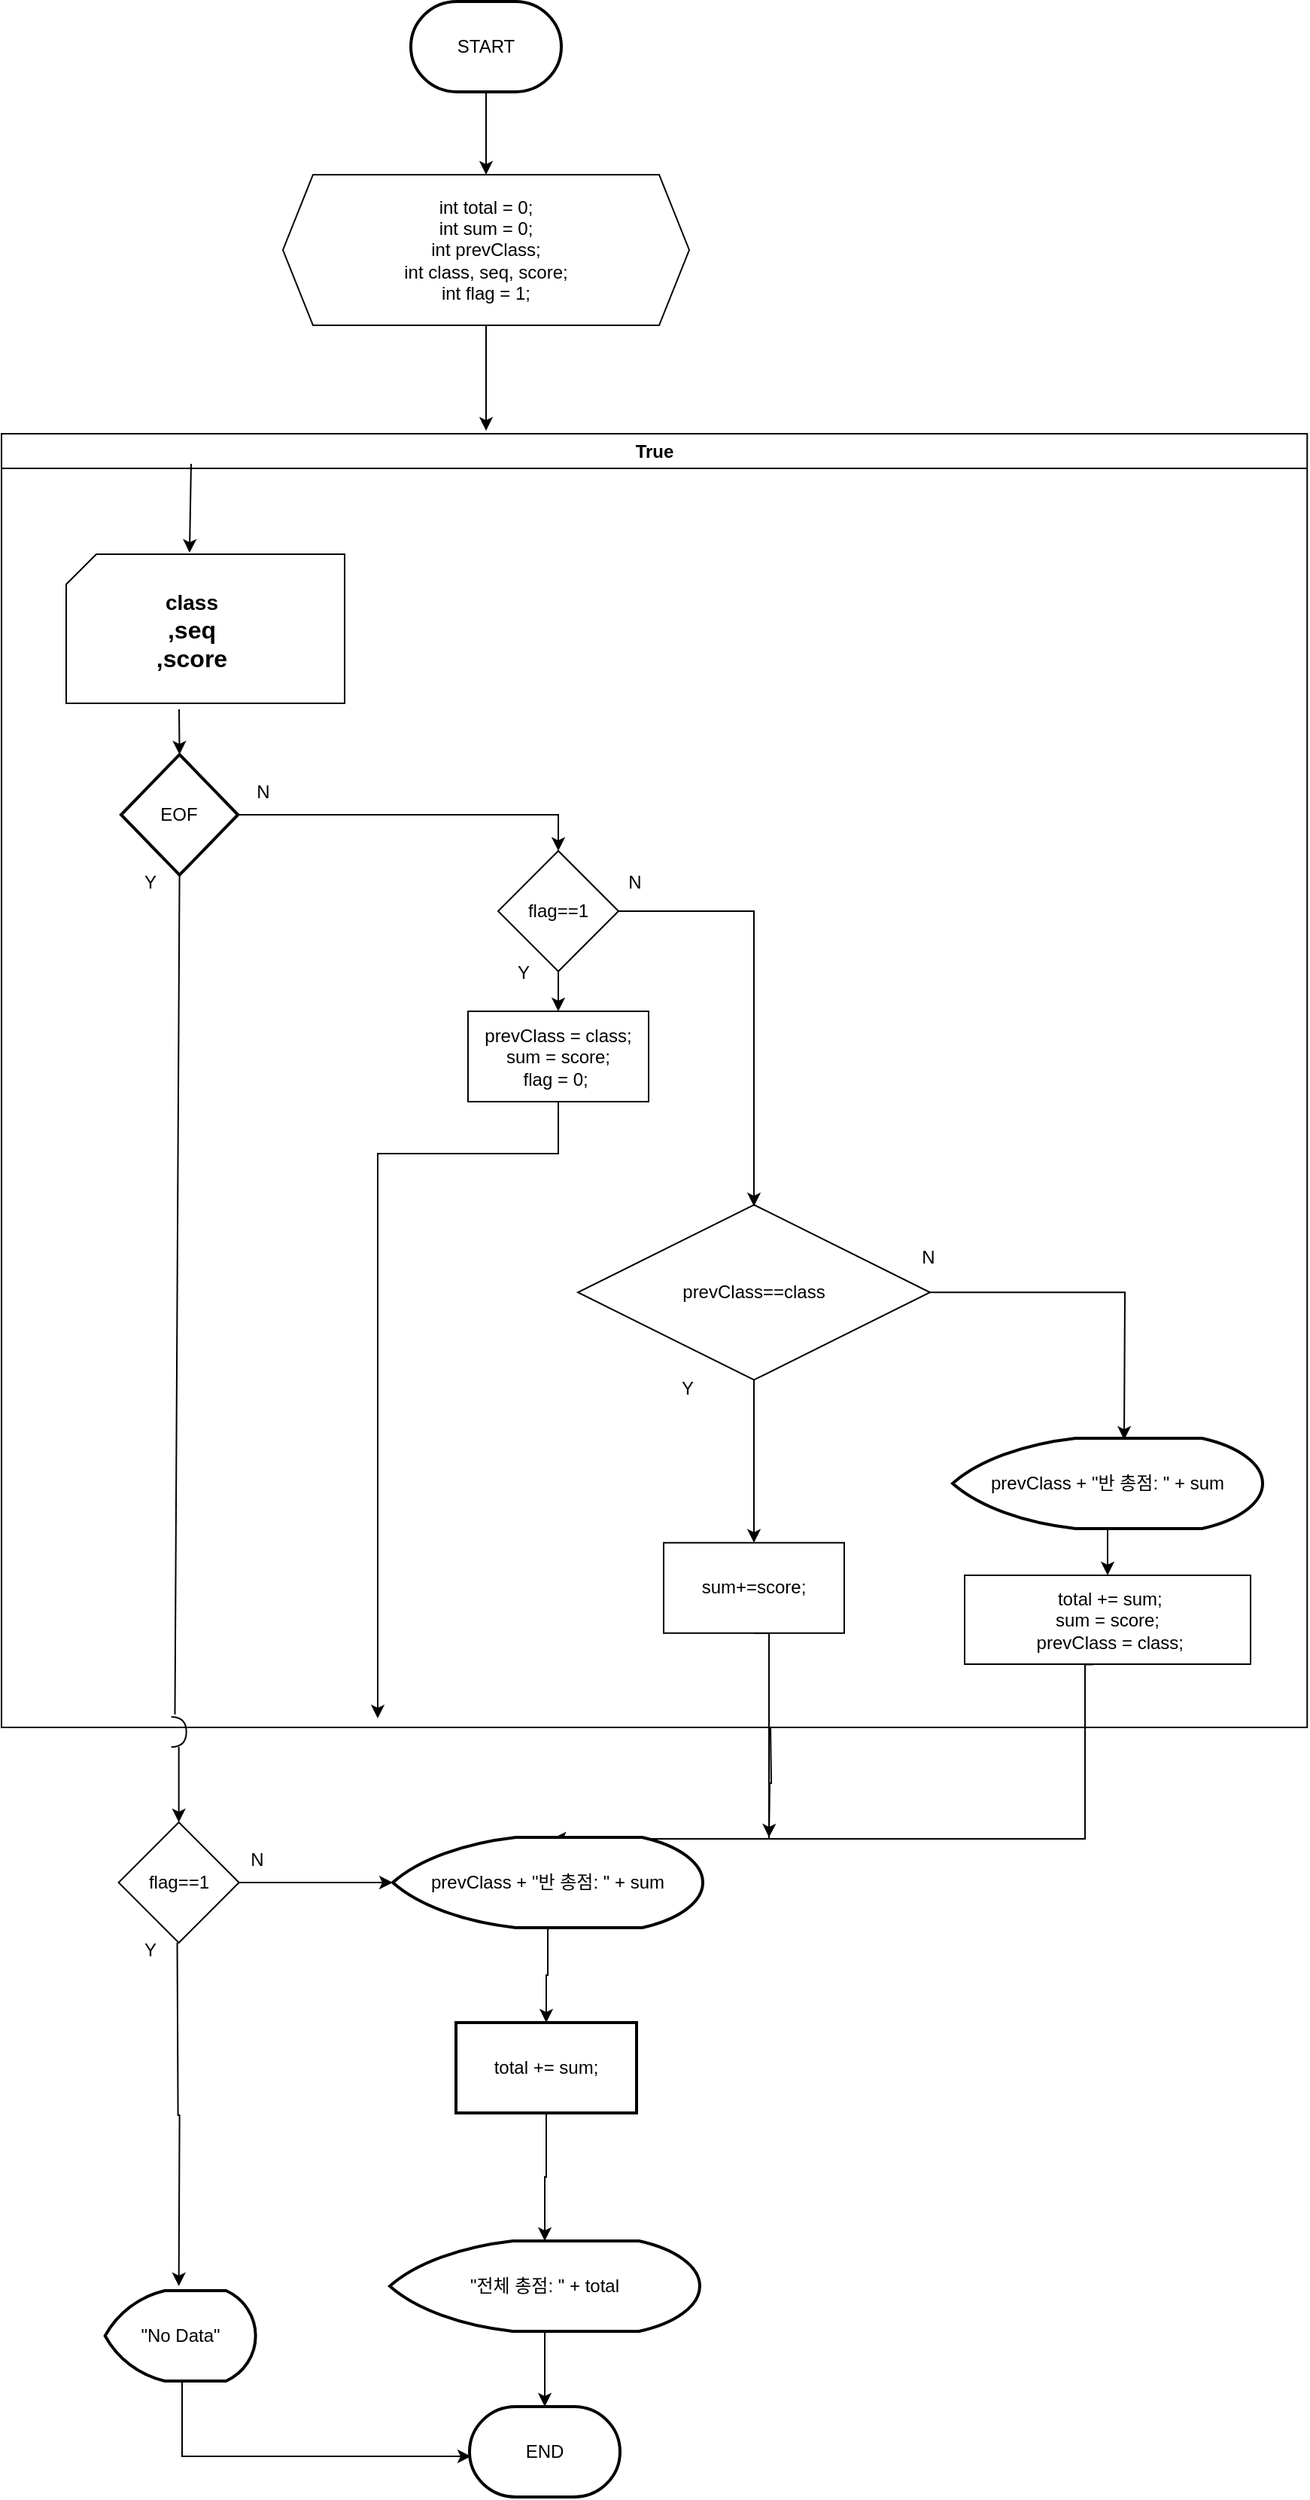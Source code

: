 <mxfile version="24.7.8">
  <diagram name="페이지-1" id="FhggoKb8iGWl9-fDYu0h">
    <mxGraphModel dx="1882" dy="982" grid="1" gridSize="10" guides="1" tooltips="1" connect="1" arrows="1" fold="1" page="1" pageScale="1" pageWidth="827" pageHeight="1169" math="0" shadow="0">
      <root>
        <mxCell id="0" />
        <mxCell id="1" parent="0" />
        <mxCell id="45gfRjh9HsWmHlMW1jci-84" value="" style="edgeStyle=orthogonalEdgeStyle;rounded=0;orthogonalLoop=1;jettySize=auto;html=1;" parent="1" source="45gfRjh9HsWmHlMW1jci-82" target="45gfRjh9HsWmHlMW1jci-83" edge="1">
          <mxGeometry relative="1" as="geometry" />
        </mxCell>
        <mxCell id="45gfRjh9HsWmHlMW1jci-82" value="START" style="strokeWidth=2;html=1;shape=mxgraph.flowchart.terminator;whiteSpace=wrap;" parent="1" vertex="1">
          <mxGeometry x="-518" y="30" width="100" height="60" as="geometry" />
        </mxCell>
        <mxCell id="7ljupvXo5ac0z_pW9ECu-68" value="" style="edgeStyle=orthogonalEdgeStyle;rounded=0;orthogonalLoop=1;jettySize=auto;html=1;" edge="1" parent="1">
          <mxGeometry relative="1" as="geometry">
            <mxPoint x="-468" y="243" as="sourcePoint" />
            <mxPoint x="-468" y="315" as="targetPoint" />
          </mxGeometry>
        </mxCell>
        <mxCell id="45gfRjh9HsWmHlMW1jci-83" value="int total = 0;&lt;div&gt;int sum = 0;&lt;/div&gt;&lt;div&gt;int prevClass;&lt;/div&gt;&lt;div&gt;int class, seq, score;&lt;/div&gt;&lt;div&gt;int flag = 1;&lt;/div&gt;" style="shape=hexagon;perimeter=hexagonPerimeter2;whiteSpace=wrap;html=1;fixedSize=1;" parent="1" vertex="1">
          <mxGeometry x="-603" y="145" width="270" height="100" as="geometry" />
        </mxCell>
        <mxCell id="45gfRjh9HsWmHlMW1jci-108" value="True" style="swimlane;whiteSpace=wrap;html=1;" parent="1" vertex="1">
          <mxGeometry x="-790" y="317" width="867.637" height="859" as="geometry" />
        </mxCell>
        <mxCell id="45gfRjh9HsWmHlMW1jci-109" value="" style="group" parent="45gfRjh9HsWmHlMW1jci-108" vertex="1" connectable="0">
          <mxGeometry x="43" y="80" width="185" height="99" as="geometry" />
        </mxCell>
        <mxCell id="45gfRjh9HsWmHlMW1jci-110" value="" style="verticalLabelPosition=bottom;verticalAlign=top;html=1;shape=card;whiteSpace=wrap;size=20;arcSize=12;" parent="45gfRjh9HsWmHlMW1jci-109" vertex="1">
          <mxGeometry width="185" height="99" as="geometry" />
        </mxCell>
        <mxCell id="45gfRjh9HsWmHlMW1jci-111" value="&lt;b&gt;&lt;font style=&quot;font-size: 14px;&quot;&gt;class&lt;/font&gt;&lt;/b&gt;&lt;div&gt;&lt;b&gt;&lt;font size=&quot;3&quot;&gt;,seq&lt;/font&gt;&lt;/b&gt;&lt;/div&gt;&lt;div&gt;&lt;b&gt;&lt;font size=&quot;3&quot;&gt;,score&lt;/font&gt;&lt;/b&gt;&lt;/div&gt;" style="text;html=1;align=center;verticalAlign=middle;whiteSpace=wrap;rounded=0;" parent="45gfRjh9HsWmHlMW1jci-109" vertex="1">
          <mxGeometry y="20" width="166.5" height="62.5" as="geometry" />
        </mxCell>
        <mxCell id="45gfRjh9HsWmHlMW1jci-115" value="" style="edgeStyle=orthogonalEdgeStyle;rounded=0;orthogonalLoop=1;jettySize=auto;html=1;entryX=0.5;entryY=0;entryDx=0;entryDy=0;" parent="45gfRjh9HsWmHlMW1jci-108" target="7ljupvXo5ac0z_pW9ECu-72" edge="1">
          <mxGeometry relative="1" as="geometry">
            <mxPoint x="118" y="183" as="sourcePoint" />
            <mxPoint x="190" y="253" as="targetPoint" />
          </mxGeometry>
        </mxCell>
        <mxCell id="7ljupvXo5ac0z_pW9ECu-142" value="" style="edgeStyle=orthogonalEdgeStyle;rounded=0;orthogonalLoop=1;jettySize=auto;html=1;" edge="1" parent="45gfRjh9HsWmHlMW1jci-108" source="7ljupvXo5ac0z_pW9ECu-40" target="7ljupvXo5ac0z_pW9ECu-5">
          <mxGeometry relative="1" as="geometry" />
        </mxCell>
        <mxCell id="7ljupvXo5ac0z_pW9ECu-40" value="prevClass + &quot;반 총점: &quot; + sum" style="strokeWidth=2;html=1;shape=mxgraph.flowchart.display;whiteSpace=wrap;" vertex="1" parent="45gfRjh9HsWmHlMW1jci-108">
          <mxGeometry x="632" y="667" width="206" height="60" as="geometry" />
        </mxCell>
        <mxCell id="7ljupvXo5ac0z_pW9ECu-136" value="" style="edgeStyle=orthogonalEdgeStyle;rounded=0;orthogonalLoop=1;jettySize=auto;html=1;" edge="1" parent="45gfRjh9HsWmHlMW1jci-108" source="45gfRjh9HsWmHlMW1jci-114">
          <mxGeometry relative="1" as="geometry">
            <mxPoint x="746" y="668.005" as="targetPoint" />
          </mxGeometry>
        </mxCell>
        <mxCell id="7ljupvXo5ac0z_pW9ECu-138" value="" style="edgeStyle=orthogonalEdgeStyle;rounded=0;orthogonalLoop=1;jettySize=auto;html=1;" edge="1" parent="45gfRjh9HsWmHlMW1jci-108" source="45gfRjh9HsWmHlMW1jci-114" target="7ljupvXo5ac0z_pW9ECu-137">
          <mxGeometry relative="1" as="geometry" />
        </mxCell>
        <mxCell id="45gfRjh9HsWmHlMW1jci-114" value="prevClass==class" style="rhombus;whiteSpace=wrap;html=1;" parent="45gfRjh9HsWmHlMW1jci-108" vertex="1">
          <mxGeometry x="383" y="512" width="234" height="116.25" as="geometry" />
        </mxCell>
        <mxCell id="7ljupvXo5ac0z_pW9ECu-141" value="" style="edgeStyle=orthogonalEdgeStyle;rounded=0;orthogonalLoop=1;jettySize=auto;html=1;exitX=0.45;exitY=1.004;exitDx=0;exitDy=0;exitPerimeter=0;" edge="1" parent="45gfRjh9HsWmHlMW1jci-108" source="7ljupvXo5ac0z_pW9ECu-5">
          <mxGeometry relative="1" as="geometry">
            <mxPoint x="600" y="704" as="sourcePoint" />
            <mxPoint x="366" y="933" as="targetPoint" />
            <Array as="points">
              <mxPoint x="720" y="817" />
              <mxPoint x="720" y="933" />
            </Array>
          </mxGeometry>
        </mxCell>
        <mxCell id="7ljupvXo5ac0z_pW9ECu-5" value="&amp;nbsp;total += sum;&lt;br&gt;                   sum = score;&lt;div&gt;&amp;nbsp;prevClass = class;&lt;br&gt;&lt;/div&gt;" style="rounded=0;whiteSpace=wrap;html=1;" vertex="1" parent="45gfRjh9HsWmHlMW1jci-108">
          <mxGeometry x="640" y="758" width="190" height="59" as="geometry" />
        </mxCell>
        <mxCell id="7ljupvXo5ac0z_pW9ECu-32" value="N" style="text;html=1;align=center;verticalAlign=middle;whiteSpace=wrap;rounded=0;" vertex="1" parent="45gfRjh9HsWmHlMW1jci-108">
          <mxGeometry x="586" y="532" width="60" height="30" as="geometry" />
        </mxCell>
        <mxCell id="7ljupvXo5ac0z_pW9ECu-31" value="Y" style="text;html=1;align=center;verticalAlign=middle;whiteSpace=wrap;rounded=0;" vertex="1" parent="45gfRjh9HsWmHlMW1jci-108">
          <mxGeometry x="426" y="619" width="60" height="30" as="geometry" />
        </mxCell>
        <mxCell id="7ljupvXo5ac0z_pW9ECu-139" value="" style="edgeStyle=orthogonalEdgeStyle;rounded=0;orthogonalLoop=1;jettySize=auto;html=1;exitX=0.5;exitY=1;exitDx=0;exitDy=0;" edge="1" parent="45gfRjh9HsWmHlMW1jci-108" source="7ljupvXo5ac0z_pW9ECu-137">
          <mxGeometry relative="1" as="geometry">
            <mxPoint x="366" y="684" as="sourcePoint" />
            <mxPoint x="366" y="933" as="targetPoint" />
            <Array as="points">
              <mxPoint x="510" y="796" />
              <mxPoint x="510" y="933" />
            </Array>
          </mxGeometry>
        </mxCell>
        <mxCell id="7ljupvXo5ac0z_pW9ECu-137" value="sum+=score;" style="whiteSpace=wrap;html=1;" vertex="1" parent="45gfRjh9HsWmHlMW1jci-108">
          <mxGeometry x="440" y="736.375" width="120" height="60" as="geometry" />
        </mxCell>
        <mxCell id="7ljupvXo5ac0z_pW9ECu-164" value="" style="edgeStyle=orthogonalEdgeStyle;rounded=0;orthogonalLoop=1;jettySize=auto;html=1;" edge="1" parent="45gfRjh9HsWmHlMW1jci-108" source="7ljupvXo5ac0z_pW9ECu-159" target="7ljupvXo5ac0z_pW9ECu-163">
          <mxGeometry relative="1" as="geometry" />
        </mxCell>
        <mxCell id="7ljupvXo5ac0z_pW9ECu-167" value="" style="edgeStyle=orthogonalEdgeStyle;rounded=0;orthogonalLoop=1;jettySize=auto;html=1;" edge="1" parent="45gfRjh9HsWmHlMW1jci-108" source="7ljupvXo5ac0z_pW9ECu-159">
          <mxGeometry relative="1" as="geometry">
            <mxPoint x="500" y="513" as="targetPoint" />
            <Array as="points">
              <mxPoint x="500" y="317" />
              <mxPoint x="500" y="513" />
            </Array>
          </mxGeometry>
        </mxCell>
        <mxCell id="7ljupvXo5ac0z_pW9ECu-159" value="flag==1" style="rhombus;whiteSpace=wrap;html=1;" vertex="1" parent="45gfRjh9HsWmHlMW1jci-108">
          <mxGeometry x="330" y="277" width="80" height="80" as="geometry" />
        </mxCell>
        <mxCell id="7ljupvXo5ac0z_pW9ECu-161" value="" style="edgeStyle=orthogonalEdgeStyle;rounded=0;orthogonalLoop=1;jettySize=auto;html=1;entryX=0.5;entryY=0;entryDx=0;entryDy=0;" edge="1" parent="45gfRjh9HsWmHlMW1jci-108" source="7ljupvXo5ac0z_pW9ECu-72" target="7ljupvXo5ac0z_pW9ECu-159">
          <mxGeometry relative="1" as="geometry" />
        </mxCell>
        <mxCell id="7ljupvXo5ac0z_pW9ECu-165" value="" style="edgeStyle=orthogonalEdgeStyle;rounded=0;orthogonalLoop=1;jettySize=auto;html=1;" edge="1" parent="45gfRjh9HsWmHlMW1jci-108" source="7ljupvXo5ac0z_pW9ECu-163">
          <mxGeometry relative="1" as="geometry">
            <mxPoint x="250" y="853" as="targetPoint" />
            <Array as="points">
              <mxPoint x="370" y="478" />
              <mxPoint x="250" y="478" />
              <mxPoint x="250" y="570" />
            </Array>
          </mxGeometry>
        </mxCell>
        <mxCell id="7ljupvXo5ac0z_pW9ECu-163" value="prevClass = class;&lt;br&gt;            sum = score;&lt;br&gt;flag = 0;&amp;nbsp;" style="rounded=0;whiteSpace=wrap;html=1;" vertex="1" parent="45gfRjh9HsWmHlMW1jci-108">
          <mxGeometry x="310" y="383.5" width="120" height="60" as="geometry" />
        </mxCell>
        <mxCell id="7ljupvXo5ac0z_pW9ECu-168" value="Y" style="text;html=1;align=center;verticalAlign=middle;whiteSpace=wrap;rounded=0;" vertex="1" parent="45gfRjh9HsWmHlMW1jci-108">
          <mxGeometry x="317" y="343" width="60" height="30" as="geometry" />
        </mxCell>
        <mxCell id="7ljupvXo5ac0z_pW9ECu-73" value="Y" style="text;html=1;align=center;verticalAlign=middle;whiteSpace=wrap;rounded=0;" vertex="1" parent="45gfRjh9HsWmHlMW1jci-108">
          <mxGeometry x="70.0" y="283" width="58.227" height="30" as="geometry" />
        </mxCell>
        <mxCell id="7ljupvXo5ac0z_pW9ECu-72" value="EOF" style="rhombus;whiteSpace=wrap;html=1;strokeWidth=2;" vertex="1" parent="45gfRjh9HsWmHlMW1jci-108">
          <mxGeometry x="79.468" y="213" width="77.637" height="80" as="geometry" />
        </mxCell>
        <mxCell id="7ljupvXo5ac0z_pW9ECu-74" value="N" style="text;html=1;align=center;verticalAlign=middle;whiteSpace=wrap;rounded=0;" vertex="1" parent="45gfRjh9HsWmHlMW1jci-108">
          <mxGeometry x="145.269" y="223" width="58.227" height="30" as="geometry" />
        </mxCell>
        <mxCell id="7ljupvXo5ac0z_pW9ECu-169" value="N" style="text;html=1;align=center;verticalAlign=middle;whiteSpace=wrap;rounded=0;" vertex="1" parent="45gfRjh9HsWmHlMW1jci-108">
          <mxGeometry x="392.112" y="283" width="58.227" height="30" as="geometry" />
        </mxCell>
        <mxCell id="7ljupvXo5ac0z_pW9ECu-158" value="" style="edgeStyle=orthogonalEdgeStyle;rounded=0;orthogonalLoop=1;jettySize=auto;html=1;" edge="1" parent="45gfRjh9HsWmHlMW1jci-108">
          <mxGeometry relative="1" as="geometry">
            <mxPoint x="511" y="859" as="sourcePoint" />
            <mxPoint x="510" y="932" as="targetPoint" />
          </mxGeometry>
        </mxCell>
        <mxCell id="45gfRjh9HsWmHlMW1jci-113" value="" style="endArrow=classic;html=1;rounded=0;entryX=0.443;entryY=-0.01;entryDx=0;entryDy=0;entryPerimeter=0;" parent="1" target="45gfRjh9HsWmHlMW1jci-110" edge="1">
          <mxGeometry width="50" height="50" relative="1" as="geometry">
            <mxPoint x="-664" y="337" as="sourcePoint" />
            <mxPoint x="-584" y="427" as="targetPoint" />
          </mxGeometry>
        </mxCell>
        <mxCell id="7ljupvXo5ac0z_pW9ECu-144" value="" style="edgeStyle=orthogonalEdgeStyle;rounded=0;orthogonalLoop=1;jettySize=auto;html=1;" edge="1" parent="1" source="7ljupvXo5ac0z_pW9ECu-19" target="7ljupvXo5ac0z_pW9ECu-54">
          <mxGeometry relative="1" as="geometry" />
        </mxCell>
        <mxCell id="7ljupvXo5ac0z_pW9ECu-19" value="total += sum;" style="whiteSpace=wrap;html=1;strokeWidth=2;" vertex="1" parent="1">
          <mxGeometry x="-488" y="1372" width="120" height="60" as="geometry" />
        </mxCell>
        <mxCell id="7ljupvXo5ac0z_pW9ECu-27" value="END" style="strokeWidth=2;html=1;shape=mxgraph.flowchart.terminator;whiteSpace=wrap;" vertex="1" parent="1">
          <mxGeometry x="-479" y="1627" width="100" height="60" as="geometry" />
        </mxCell>
        <mxCell id="7ljupvXo5ac0z_pW9ECu-43" value="" style="edgeStyle=orthogonalEdgeStyle;rounded=0;orthogonalLoop=1;jettySize=auto;html=1;" edge="1" parent="1" source="7ljupvXo5ac0z_pW9ECu-42" target="7ljupvXo5ac0z_pW9ECu-19">
          <mxGeometry relative="1" as="geometry" />
        </mxCell>
        <mxCell id="7ljupvXo5ac0z_pW9ECu-42" value="prevClass + &quot;반 총점: &quot; + sum" style="strokeWidth=2;html=1;shape=mxgraph.flowchart.display;whiteSpace=wrap;" vertex="1" parent="1">
          <mxGeometry x="-530" y="1249" width="206" height="60" as="geometry" />
        </mxCell>
        <mxCell id="7ljupvXo5ac0z_pW9ECu-55" value="" style="edgeStyle=orthogonalEdgeStyle;rounded=0;orthogonalLoop=1;jettySize=auto;html=1;" edge="1" parent="1" source="7ljupvXo5ac0z_pW9ECu-54" target="7ljupvXo5ac0z_pW9ECu-27">
          <mxGeometry relative="1" as="geometry" />
        </mxCell>
        <mxCell id="7ljupvXo5ac0z_pW9ECu-54" value="&quot;전체 총점: &quot; + total" style="strokeWidth=2;html=1;shape=mxgraph.flowchart.display;whiteSpace=wrap;" vertex="1" parent="1">
          <mxGeometry x="-532" y="1517" width="206" height="60" as="geometry" />
        </mxCell>
        <mxCell id="7ljupvXo5ac0z_pW9ECu-176" value="" style="edgeStyle=orthogonalEdgeStyle;rounded=0;orthogonalLoop=1;jettySize=auto;html=1;" edge="1" parent="1" source="7ljupvXo5ac0z_pW9ECu-172">
          <mxGeometry relative="1" as="geometry">
            <mxPoint x="-478.0" y="1660" as="targetPoint" />
            <Array as="points">
              <mxPoint x="-670" y="1660" />
            </Array>
          </mxGeometry>
        </mxCell>
        <mxCell id="7ljupvXo5ac0z_pW9ECu-172" value="&quot;No Data&quot;" style="strokeWidth=2;html=1;shape=mxgraph.flowchart.display;whiteSpace=wrap;" vertex="1" parent="1">
          <mxGeometry x="-721.18" y="1550" width="100" height="60" as="geometry" />
        </mxCell>
        <mxCell id="7ljupvXo5ac0z_pW9ECu-190" value="" style="edgeStyle=orthogonalEdgeStyle;rounded=0;orthogonalLoop=1;jettySize=auto;html=1;" edge="1" parent="1" source="7ljupvXo5ac0z_pW9ECu-184" target="7ljupvXo5ac0z_pW9ECu-188">
          <mxGeometry relative="1" as="geometry" />
        </mxCell>
        <mxCell id="7ljupvXo5ac0z_pW9ECu-184" value="" style="shape=requiredInterface;html=1;verticalLabelPosition=bottom;sketch=0;" vertex="1" parent="1">
          <mxGeometry x="-677.18" y="1169" width="10" height="20" as="geometry" />
        </mxCell>
        <mxCell id="7ljupvXo5ac0z_pW9ECu-185" value="" style="endArrow=none;html=1;rounded=0;entryX=0.5;entryY=1;entryDx=0;entryDy=0;exitX=0.242;exitY=-0.079;exitDx=0;exitDy=0;exitPerimeter=0;" edge="1" parent="1" source="7ljupvXo5ac0z_pW9ECu-184" target="7ljupvXo5ac0z_pW9ECu-72">
          <mxGeometry width="50" height="50" relative="1" as="geometry">
            <mxPoint x="-390" y="1100" as="sourcePoint" />
            <mxPoint x="-340" y="1050" as="targetPoint" />
          </mxGeometry>
        </mxCell>
        <mxCell id="7ljupvXo5ac0z_pW9ECu-189" value="" style="edgeStyle=orthogonalEdgeStyle;rounded=0;orthogonalLoop=1;jettySize=auto;html=1;" edge="1" parent="1" source="7ljupvXo5ac0z_pW9ECu-188" target="7ljupvXo5ac0z_pW9ECu-42">
          <mxGeometry relative="1" as="geometry" />
        </mxCell>
        <mxCell id="7ljupvXo5ac0z_pW9ECu-192" value="" style="edgeStyle=orthogonalEdgeStyle;rounded=0;orthogonalLoop=1;jettySize=auto;html=1;" edge="1" parent="1">
          <mxGeometry relative="1" as="geometry">
            <mxPoint x="-673.235" y="1318.945" as="sourcePoint" />
            <mxPoint x="-672.18" y="1547" as="targetPoint" />
          </mxGeometry>
        </mxCell>
        <mxCell id="7ljupvXo5ac0z_pW9ECu-188" value="flag==1" style="rhombus;whiteSpace=wrap;html=1;" vertex="1" parent="1">
          <mxGeometry x="-712.18" y="1239" width="80" height="80" as="geometry" />
        </mxCell>
        <mxCell id="7ljupvXo5ac0z_pW9ECu-193" value="Y" style="text;html=1;align=center;verticalAlign=middle;whiteSpace=wrap;rounded=0;" vertex="1" parent="1">
          <mxGeometry x="-721.18" y="1309" width="60" height="30" as="geometry" />
        </mxCell>
        <mxCell id="7ljupvXo5ac0z_pW9ECu-194" value="N" style="text;html=1;align=center;verticalAlign=middle;whiteSpace=wrap;rounded=0;" vertex="1" parent="1">
          <mxGeometry x="-650" y="1249" width="60" height="30" as="geometry" />
        </mxCell>
      </root>
    </mxGraphModel>
  </diagram>
</mxfile>
